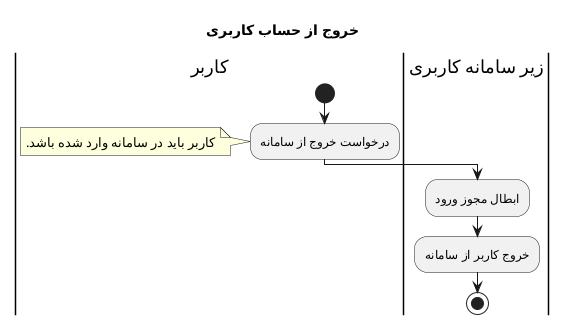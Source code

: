 @startuml Logout
Title خروج از حساب کاربری
!theme _none_ 
|کاربر|
start
:درخواست خروج از سامانه;
note left: کاربر باید در سامانه وارد شده باشد.
|زیر سامانه کاربری|
:ابطال مجوز ورود;
:خروج کاربر از سامانه;
stop
@enduml
